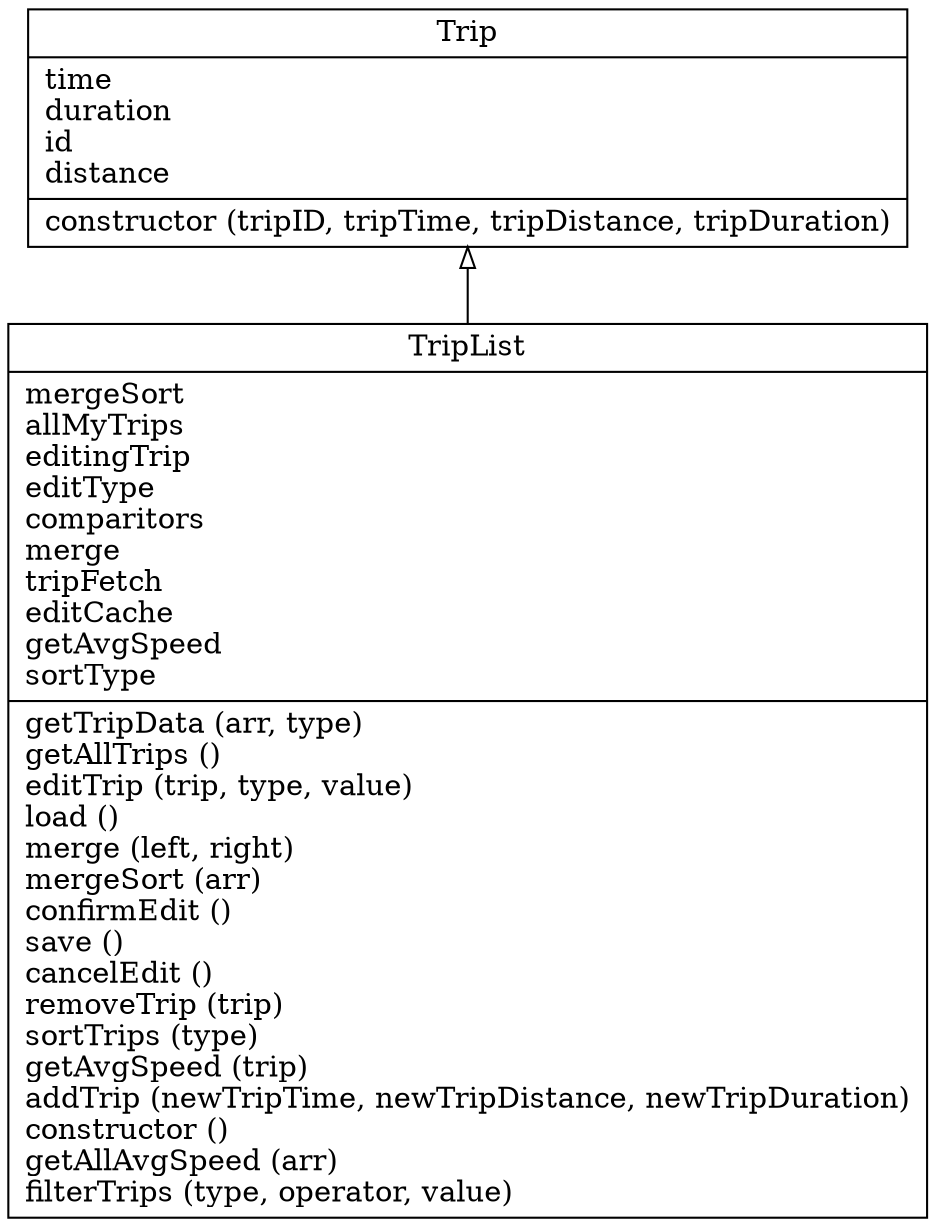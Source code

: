 digraph "classes_test" {
charset="utf-8"
rankdir=BT
"0" [label="{TripList|mergeSort\lallMyTrips\leditingTrip\leditType\lcomparitors\lmerge\ltripFetch\leditCache\lgetAvgSpeed\lsortType\l|getTripData (arr, type)\lgetAllTrips ()\leditTrip (trip, type, value)\lload ()\lmerge (left, right)\lmergeSort (arr)\lconfirmEdit ()\lsave ()\lcancelEdit ()\lremoveTrip (trip)\lsortTrips (type)\lgetAvgSpeed (trip)\laddTrip (newTripTime, newTripDistance, newTripDuration)\lconstructor ()\lgetAllAvgSpeed (arr)\lfilterTrips (type, operator, value)\l}", shape="record"];
"1" [label="{Trip|time\lduration\lid\ldistance\l|constructor (tripID, tripTime, tripDistance, tripDuration)\l}", shape="record"];
"0" -> "1" [arrowhead="empty", arrowtail="none"];
}

